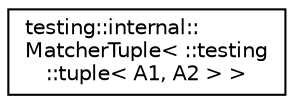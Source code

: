 digraph "クラス階層図"
{
  edge [fontname="Helvetica",fontsize="10",labelfontname="Helvetica",labelfontsize="10"];
  node [fontname="Helvetica",fontsize="10",shape=record];
  rankdir="LR";
  Node0 [label="testing::internal::\lMatcherTuple\< ::testing\l::tuple\< A1, A2 \> \>",height=0.2,width=0.4,color="black", fillcolor="white", style="filled",URL="$dc/da2/structtesting_1_1internal_1_1_matcher_tuple_3_01_1_1testing_1_1tuple_3_01_a1_00_01_a2_01_4_01_4.html"];
}
